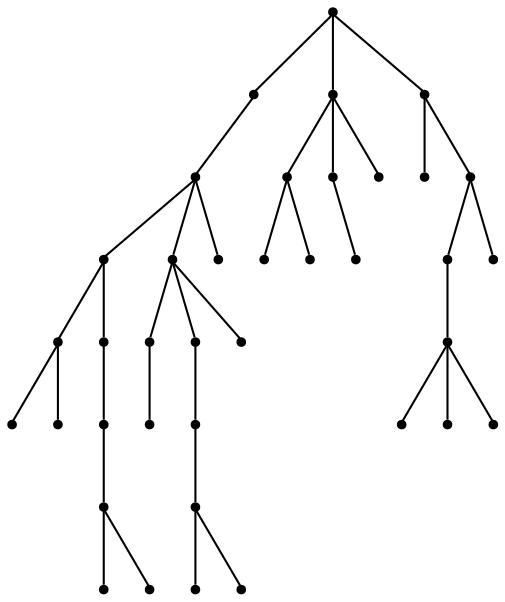 graph {
  node [shape=point,comment="{\"directed\":false,\"doi\":\"10.1007/978-3-540-77537-9_13\",\"figure\":\"6\"}"]

  v0 [pos="1679.1945402633312,899.8917704605024"]
  v1 [pos="1619.1499145507812,839.0987470562941"]
  v2 [pos="1739.239165975881,839.0987470562941"]
  v3 [pos="1619.1499145507812,959.3092226311344"]
  v4 [pos="1559.1052888382312,899.8917704605024"]
  v5 [pos="1566.6732996741007,779.5520568263582"]
  v6 [pos="1529.0787130666333,715.9374205958894"]
  v7 [pos="1619.14571526106,715.9374205958894"]
  v8 [pos="1559.1052888382312,839.0987470562942"]
  v9 [pos="1439.0159101619276,899.8917704605024"]
  v10 [pos="1439.0159101619276,839.0987470562942"]
  v11 [pos="1439.0159101619276,1018.6849522786842"]
  v12 [pos="1378.9712844493777,959.3092226311343"]
  v13 [pos="1499.0605358744776,959.3092226311344"]
  v14 [pos="1378.9712844493777,779.5520568263581"]
  v15 [pos="1333.9378469777662,715.9374205958894"]
  v16 [pos="1439.0159101619276,715.9374205958893"]
  v17 [pos="1378.9712844493777,839.0987470562941"]
  v18 [pos="1378.9712844493777,899.8917704605024"]
  v19 [pos="1318.9266587368277,899.8917704605024"]
  v20 [pos="1271.2578488372092,1079.2861538389648"]
  v21 [pos="1253.6156147091888,899.8917704605024"]
  v22 [pos="1313.6602404217388,839.5447201231443"]
  v23 [pos="1253.6156147091888,839.5447201231443"]
  v24 [pos="1193.5708617454352,899.8917704605024"]
  v25 [pos="1193.5708617454352,839.5447201231443"]
  v26 [pos="1193.5708617454352,959.8844337572885"]
  v27 [pos="1133.5262360328852,899.8917704605024"]
  v28 [pos="1103.503986802212,1019.3433540453744"]
  v29 [pos="1013.4369846077852,959.8844337572885"]
  v30 [pos="1035.8369503642236,780.0565431877752"]
  v31 [pos="953.3922952696335,715.9374205958893"]
  v32 [pos="1118.5109757534292,715.9374205958894"]
  v33 [pos="1035.8411496539447,715.9374205958894"]
  v34 [pos="1013.4369846077852,839.5447201231443"]
  v35 [pos="1073.4816103203352,899.8917704605024"]
  v36 [pos="953.3922952696335,899.8917704605024"]
  v37 [pos="893.3476695570835,839.5447201231443"]

  v0 -- v1 [id="-1",pos="1679.1945402633312,899.8917704605024 1619.1499145507812,839.0987470562941 1619.1499145507812,839.0987470562941 1619.1499145507812,839.0987470562941"]
  v0 -- v2 [id="-2",pos="1679.1945402633312,899.8917704605024 1739.239165975881,839.0987470562941 1739.239165975881,839.0987470562941 1739.239165975881,839.0987470562941"]
  v3 -- v0 [id="-3",pos="1619.1499145507812,959.3092226311344 1679.1945402633312,899.8917704605024 1679.1945402633312,899.8917704605024 1679.1945402633312,899.8917704605024"]
  v3 -- v4 [id="-4",pos="1619.1499145507812,959.3092226311344 1559.1052888382312,899.8917704605024 1559.1052888382312,899.8917704605024 1559.1052888382312,899.8917704605024"]
  v5 -- v6 [id="-5",pos="1566.6732996741007,779.5520568263582 1529.0787130666333,715.9374205958894 1529.0787130666333,715.9374205958894 1529.0787130666333,715.9374205958894"]
  v5 -- v7 [id="-6",pos="1566.6732996741007,779.5520568263582 1619.14571526106,715.9374205958894 1619.14571526106,715.9374205958894 1619.14571526106,715.9374205958894"]
  v8 -- v5 [id="-7",pos="1559.1052888382312,839.0987470562942 1566.6732996741007,779.5520568263582 1566.6732996741007,779.5520568263582 1566.6732996741007,779.5520568263582"]
  v4 -- v8 [id="-8",pos="1559.1052888382312,899.8917704605024 1559.1052888382312,839.0987470562942 1559.1052888382312,839.0987470562942 1559.1052888382312,839.0987470562942"]
  v9 -- v10 [id="-10",pos="1439.0159101619276,899.8917704605024 1439.0159101619276,839.0987470562942 1439.0159101619276,839.0987470562942 1439.0159101619276,839.0987470562942"]
  v36 -- v34 [id="-11",pos="953.3922952696335,899.8917704605024 1013.4369846077852,839.5447201231443 1013.4369846077852,839.5447201231443 1013.4369846077852,839.5447201231443"]
  v36 -- v37 [id="-12",pos="953.3922952696335,899.8917704605024 893.3476695570835,839.5447201231443 893.3476695570835,839.5447201231443 893.3476695570835,839.5447201231443"]
  v29 -- v36 [id="-13",pos="1013.4369846077852,959.8844337572885 953.3922952696335,899.8917704605024 953.3922952696335,899.8917704605024 953.3922952696335,899.8917704605024"]
  v29 -- v35 [id="-14",pos="1013.4369846077852,959.8844337572885 1073.4816103203352,899.8917704605024 1073.4816103203352,899.8917704605024 1073.4816103203352,899.8917704605024"]
  v34 -- v30 [id="-15",pos="1013.4369846077852,839.5447201231443 1035.8369503642236,780.0565431877752 1035.8369503642236,780.0565431877752 1035.8369503642236,780.0565431877752"]
  v30 -- v33 [id="-16",pos="1035.8369503642236,780.0565431877752 1035.8411496539447,715.9374205958894 1035.8411496539447,715.9374205958894 1035.8411496539447,715.9374205958894"]
  v30 -- v32 [id="-17",pos="1035.8369503642236,780.0565431877752 1118.5109757534292,715.9374205958894 1118.5109757534292,715.9374205958894 1118.5109757534292,715.9374205958894"]
  v30 -- v31 [id="-18",pos="1035.8369503642236,780.0565431877752 953.3922952696335,715.9374205958893 953.3922952696335,715.9374205958893 953.3922952696335,715.9374205958893"]
  v28 -- v29 [id="-19",pos="1103.503986802212,1019.3433540453744 1013.4369846077852,959.8844337572885 1013.4369846077852,959.8844337572885 1013.4369846077852,959.8844337572885"]
  v28 -- v26 [id="-20",pos="1103.503986802212,1019.3433540453744 1193.5708617454352,959.8844337572885 1193.5708617454352,959.8844337572885 1193.5708617454352,959.8844337572885"]
  v28 -- v20 [id="-21",pos="1103.503986802212,1019.3433540453744 1271.2578488372092,1079.2861538389648 1271.2578488372092,1079.2861538389648 1271.2578488372092,1079.2861538389648"]
  v26 -- v27 [id="-22",pos="1193.5708617454352,959.8844337572885 1133.5262360328852,899.8917704605024 1133.5262360328852,899.8917704605024 1133.5262360328852,899.8917704605024"]
  v26 -- v24 [id="-23",pos="1193.5708617454352,959.8844337572885 1193.5708617454352,899.8917704605024 1193.5708617454352,899.8917704605024 1193.5708617454352,899.8917704605024"]
  v26 -- v21 [id="-24",pos="1193.5708617454352,959.8844337572885 1253.6156147091888,899.8917704605024 1253.6156147091888,899.8917704605024 1253.6156147091888,899.8917704605024"]
  v24 -- v25 [id="-25",pos="1193.5708617454352,899.8917704605024 1193.5708617454352,839.5447201231443 1193.5708617454352,839.5447201231443 1193.5708617454352,839.5447201231443"]
  v21 -- v23 [id="-26",pos="1253.6156147091888,899.8917704605024 1253.6156147091888,839.5447201231443 1253.6156147091888,839.5447201231443 1253.6156147091888,839.5447201231443"]
  v21 -- v22 [id="-27",pos="1253.6156147091888,899.8917704605024 1313.6602404217388,839.5447201231443 1313.6602404217388,839.5447201231443 1313.6602404217388,839.5447201231443"]
  v20 -- v11 [id="-28",pos="1271.2578488372092,1079.2861538389648 1439.0159101619276,1018.6849522786842 1439.0159101619276,1018.6849522786842 1439.0159101619276,1018.6849522786842"]
  v12 -- v19 [id="-29",pos="1378.9712844493777,959.3092226311343 1318.9266587368277,899.8917704605024 1318.9266587368277,899.8917704605024 1318.9266587368277,899.8917704605024"]
  v12 -- v18 [id="-30",pos="1378.9712844493777,959.3092226311343 1378.9712844493777,899.8917704605024 1378.9712844493777,899.8917704605024 1378.9712844493777,899.8917704605024"]
  v12 -- v9 [id="-31",pos="1378.9712844493777,959.3092226311343 1439.0159101619276,899.8917704605024 1439.0159101619276,899.8917704605024 1439.0159101619276,899.8917704605024"]
  v18 -- v17 [id="-32",pos="1378.9712844493777,899.8917704605024 1378.9712844493777,839.0987470562941 1378.9712844493777,839.0987470562941 1378.9712844493777,839.0987470562941"]
  v17 -- v14 [id="-33",pos="1378.9712844493777,839.0987470562941 1378.9712844493777,779.5520568263581 1378.9712844493777,779.5520568263581 1378.9712844493777,779.5520568263581"]
  v14 -- v16 [id="-34",pos="1378.9712844493777,779.5520568263581 1439.0159101619276,715.9374205958893 1439.0159101619276,715.9374205958893 1439.0159101619276,715.9374205958893"]
  v14 -- v15 [id="-35",pos="1378.9712844493777,779.5520568263581 1333.9378469777662,715.9374205958894 1333.9378469777662,715.9374205958894 1333.9378469777662,715.9374205958894"]
  v11 -- v13 [id="-36",pos="1439.0159101619276,1018.6849522786842 1499.0605358744776,959.3092226311344 1499.0605358744776,959.3092226311344 1499.0605358744776,959.3092226311344"]
  v11 -- v12 [id="-37",pos="1439.0159101619276,1018.6849522786842 1378.9712844493777,959.3092226311343 1378.9712844493777,959.3092226311343 1378.9712844493777,959.3092226311343"]
  v11 -- v3 [id="-38",pos="1439.0159101619276,1018.6849522786842 1619.1499145507812,959.3092226311344 1619.1499145507812,959.3092226311344 1619.1499145507812,959.3092226311344"]
}